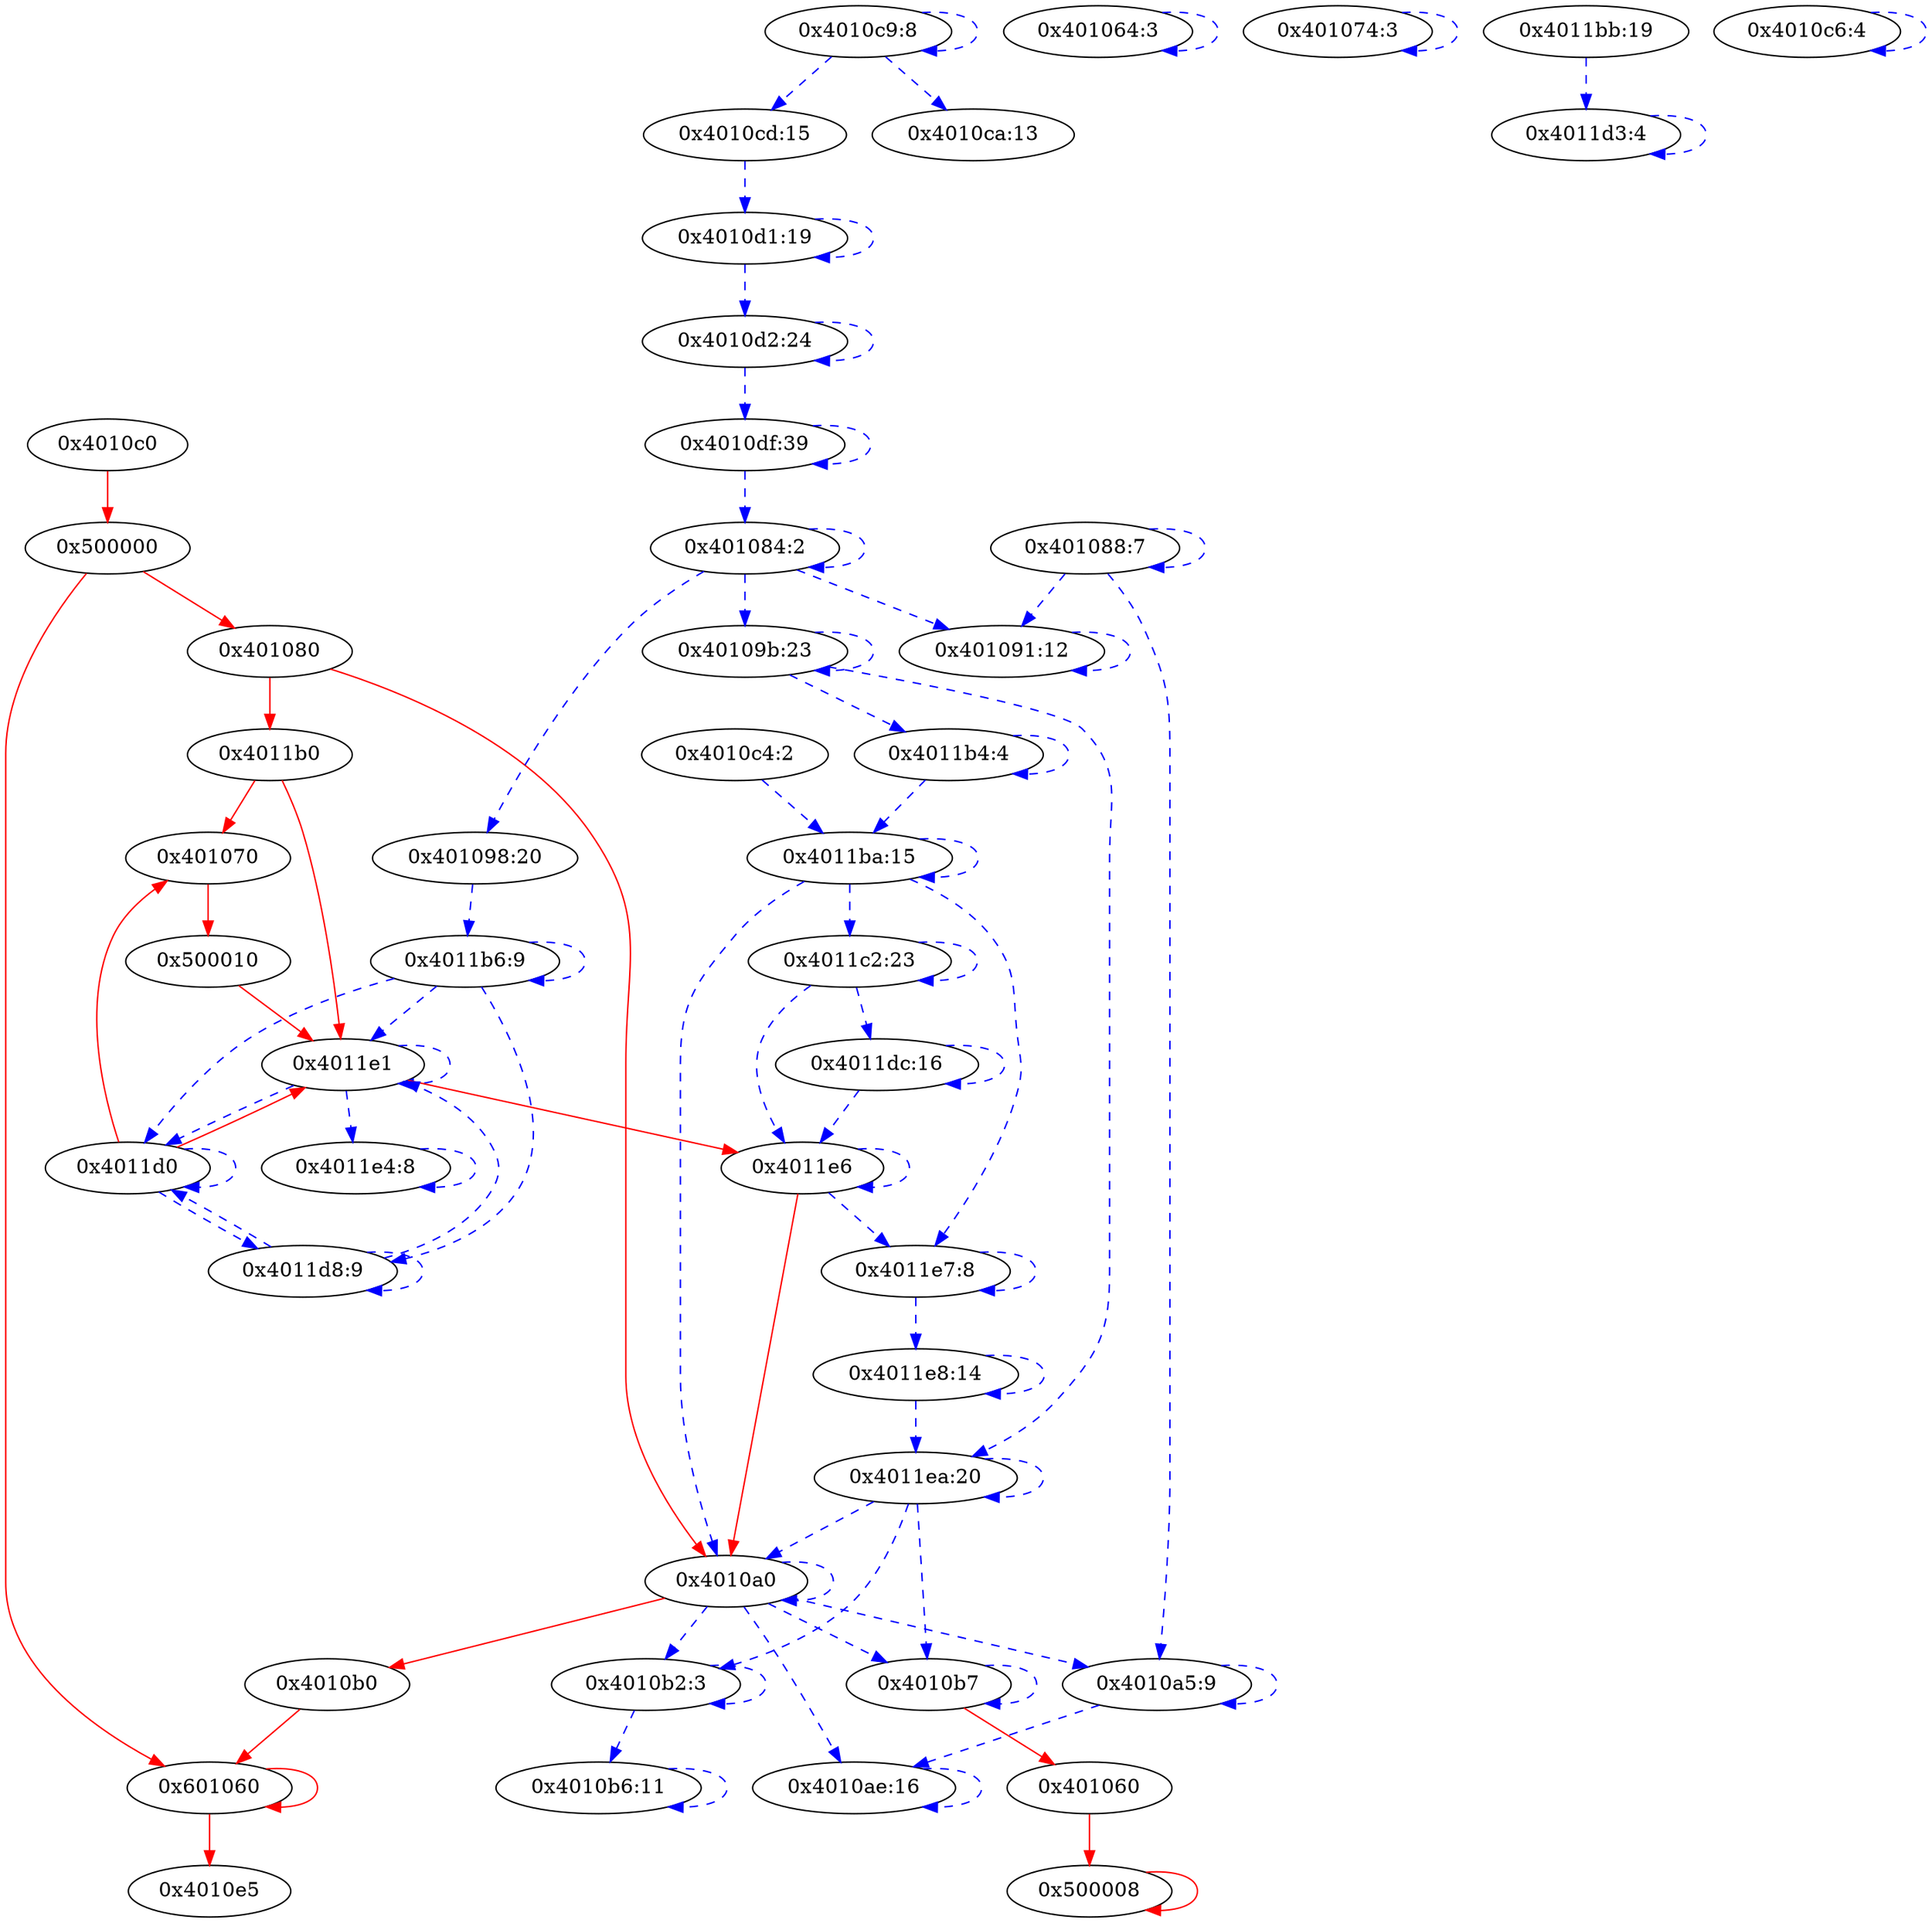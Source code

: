 digraph {
"4010c0" [label="0x4010c0"];
500000 [label="0x500000"];
401080 [label="0x401080"];
"4011b0" [label="0x4011b0"];
401070 [label="0x401070"];
500010 [label="0x500010"];
"4011e1" [label="0x4011e1"];
"4011d0" [label="0x4011d0"];
"4011e6" [label="0x4011e6"];
"4010a0" [label="0x4010a0"];
"4010b0" [label="0x4010b0"];
"4010b7" [label="0x4010b7"];
601060 [label="0x601060"];
401060 [label="0x401060"];
500008 [label="0x500008"];
"4010e5" [label="0x4010e5"];
401064 [label="0x401064:3"];
401074 [label="0x401074:3"];
"4011d8" [label="0x4011d8:9"];
"4011d3" [label="0x4011d3:4"];
"4011dc" [label="0x4011dc:16"];
"4011e4" [label="0x4011e4:8"];
"4011e7" [label="0x4011e7:8"];
"4011e8" [label="0x4011e8:14"];
"4011ea" [label="0x4011ea:20"];
"4010b2" [label="0x4010b2:3"];
"4010a5" [label="0x4010a5:9"];
"4010ae" [label="0x4010ae:16"];
"4010b6" [label="0x4010b6:11"];
401084 [label="0x401084:2"];
401091 [label="0x401091:12"];
401098 [label="0x401098:20"];
"40109b" [label="0x40109b:23"];
401088 [label="0x401088:7"];
"4011b6" [label="0x4011b6:9"];
"4011b4" [label="0x4011b4:4"];
"4011ba" [label="0x4011ba:15"];
"4011c2" [label="0x4011c2:23"];
"4011bb" [label="0x4011bb:19"];
"4010c6" [label="0x4010c6:4"];
"4010c9" [label="0x4010c9:8"];
"4010ca" [label="0x4010ca:13"];
"4010cd" [label="0x4010cd:15"];
"4010d1" [label="0x4010d1:19"];
"4010d2" [label="0x4010d2:24"];
"4010df" [label="0x4010df:39"];
"4010c4" [label="0x4010c4:2"];
"4010c0" -> 500000 [type=control, color=red, style=solid];
500000 -> 401080 [type=control, color=red, style=solid];
500000 -> 601060 [type=control, color=red, style=solid];
401080 -> "4011b0" [type=control, color=red, style=solid];
401080 -> "4010a0" [type=control, color=red, style=solid];
"4011b0" -> 401070 [type=control, color=red, style=solid];
"4011b0" -> "4011e1" [type=control, color=red, style=solid];
401070 -> 500010 [type=control, color=red, style=solid];
500010 -> "4011e1" [type=control, color=red, style=solid];
"4011e1" -> "4011d0" [type=data, color=blue, style=dashed];
"4011e1" -> "4011e6" [type=control, color=red, style=solid];
"4011e1" -> "4011e1" [type=data, color=blue, style=dashed];
"4011e1" -> "4011e4" [type=data, color=blue, style=dashed];
"4011d0" -> 401070 [type=control, color=red, style=solid];
"4011d0" -> "4011e1" [type=control, color=red, style=solid];
"4011d0" -> "4011d0" [type=data, color=blue, style=dashed];
"4011d0" -> "4011d8" [type=data, color=blue, style=dashed];
"4011e6" -> "4010a0" [type=control, color=red, style=solid];
"4011e6" -> "4011e6" [type=data, color=blue, style=dashed];
"4011e6" -> "4011e7" [type=data, color=blue, style=dashed];
"4010a0" -> "4010b0" [type=control, color=red, style=solid];
"4010a0" -> "4010b7" [type=data, color=blue, style=dashed];
"4010a0" -> "4010a0" [type=data, color=blue, style=dashed];
"4010a0" -> "4010a5" [type=data, color=blue, style=dashed];
"4010a0" -> "4010ae" [type=data, color=blue, style=dashed];
"4010a0" -> "4010b2" [type=data, color=blue, style=dashed];
"4010b0" -> 601060 [type=control, color=red, style=solid];
"4010b7" -> 401060 [type=control, color=red, style=solid];
"4010b7" -> "4010b7" [type=data, color=blue, style=dashed];
601060 -> 601060 [type=control, color=red, style=solid];
601060 -> "4010e5" [type=control, color=red, style=solid];
401060 -> 500008 [type=control, color=red, style=solid];
500008 -> 500008 [type=control, color=red, style=solid];
401064 -> 401064 [type=data, color=blue, style=dashed];
401074 -> 401074 [type=data, color=blue, style=dashed];
"4011d8" -> "4011d8" [type=data, color=blue, style=dashed];
"4011d8" -> "4011e1" [type=data, color=blue, style=dashed];
"4011d8" -> "4011d0" [type=data, color=blue, style=dashed];
"4011d3" -> "4011d3" [type=data, color=blue, style=dashed];
"4011dc" -> "4011dc" [type=data, color=blue, style=dashed];
"4011dc" -> "4011e6" [type=data, color=blue, style=dashed];
"4011e4" -> "4011e4" [type=data, color=blue, style=dashed];
"4011e7" -> "4011e7" [type=data, color=blue, style=dashed];
"4011e7" -> "4011e8" [type=data, color=blue, style=dashed];
"4011e8" -> "4011e8" [type=data, color=blue, style=dashed];
"4011e8" -> "4011ea" [type=data, color=blue, style=dashed];
"4011ea" -> "4011ea" [type=data, color=blue, style=dashed];
"4011ea" -> "4010a0" [type=data, color=blue, style=dashed];
"4011ea" -> "4010b2" [type=data, color=blue, style=dashed];
"4011ea" -> "4010b7" [type=data, color=blue, style=dashed];
"4010b2" -> "4010b2" [type=data, color=blue, style=dashed];
"4010b2" -> "4010b6" [type=data, color=blue, style=dashed];
"4010a5" -> "4010a5" [type=data, color=blue, style=dashed];
"4010a5" -> "4010ae" [type=data, color=blue, style=dashed];
"4010ae" -> "4010ae" [type=data, color=blue, style=dashed];
"4010b6" -> "4010b6" [type=data, color=blue, style=dashed];
401084 -> 401084 [type=data, color=blue, style=dashed];
401084 -> 401091 [type=data, color=blue, style=dashed];
401084 -> 401098 [type=data, color=blue, style=dashed];
401084 -> "40109b" [type=data, color=blue, style=dashed];
401091 -> 401091 [type=data, color=blue, style=dashed];
401098 -> "4011b6" [type=data, color=blue, style=dashed];
"40109b" -> "40109b" [type=data, color=blue, style=dashed];
"40109b" -> "4011b4" [type=data, color=blue, style=dashed];
"40109b" -> "4011ea" [type=data, color=blue, style=dashed];
401088 -> 401088 [type=data, color=blue, style=dashed];
401088 -> "4010a5" [type=data, color=blue, style=dashed];
401088 -> 401091 [type=data, color=blue, style=dashed];
"4011b6" -> "4011b6" [type=data, color=blue, style=dashed];
"4011b6" -> "4011d0" [type=data, color=blue, style=dashed];
"4011b6" -> "4011d8" [type=data, color=blue, style=dashed];
"4011b6" -> "4011e1" [type=data, color=blue, style=dashed];
"4011b4" -> "4011b4" [type=data, color=blue, style=dashed];
"4011b4" -> "4011ba" [type=data, color=blue, style=dashed];
"4011ba" -> "4011ba" [type=data, color=blue, style=dashed];
"4011ba" -> "4011c2" [type=data, color=blue, style=dashed];
"4011ba" -> "4010a0" [type=data, color=blue, style=dashed];
"4011ba" -> "4011e7" [type=data, color=blue, style=dashed];
"4011c2" -> "4011c2" [type=data, color=blue, style=dashed];
"4011c2" -> "4011dc" [type=data, color=blue, style=dashed];
"4011c2" -> "4011e6" [type=data, color=blue, style=dashed];
"4011bb" -> "4011d3" [type=data, color=blue, style=dashed];
"4010c6" -> "4010c6" [type=data, color=blue, style=dashed];
"4010c9" -> "4010c9" [type=data, color=blue, style=dashed];
"4010c9" -> "4010ca" [type=data, color=blue, style=dashed];
"4010c9" -> "4010cd" [type=data, color=blue, style=dashed];
"4010cd" -> "4010d1" [type=data, color=blue, style=dashed];
"4010d1" -> "4010d1" [type=data, color=blue, style=dashed];
"4010d1" -> "4010d2" [type=data, color=blue, style=dashed];
"4010d2" -> "4010d2" [type=data, color=blue, style=dashed];
"4010d2" -> "4010df" [type=data, color=blue, style=dashed];
"4010df" -> "4010df" [type=data, color=blue, style=dashed];
"4010df" -> 401084 [type=data, color=blue, style=dashed];
"4010c4" -> "4011ba" [type=data, color=blue, style=dashed];
}
